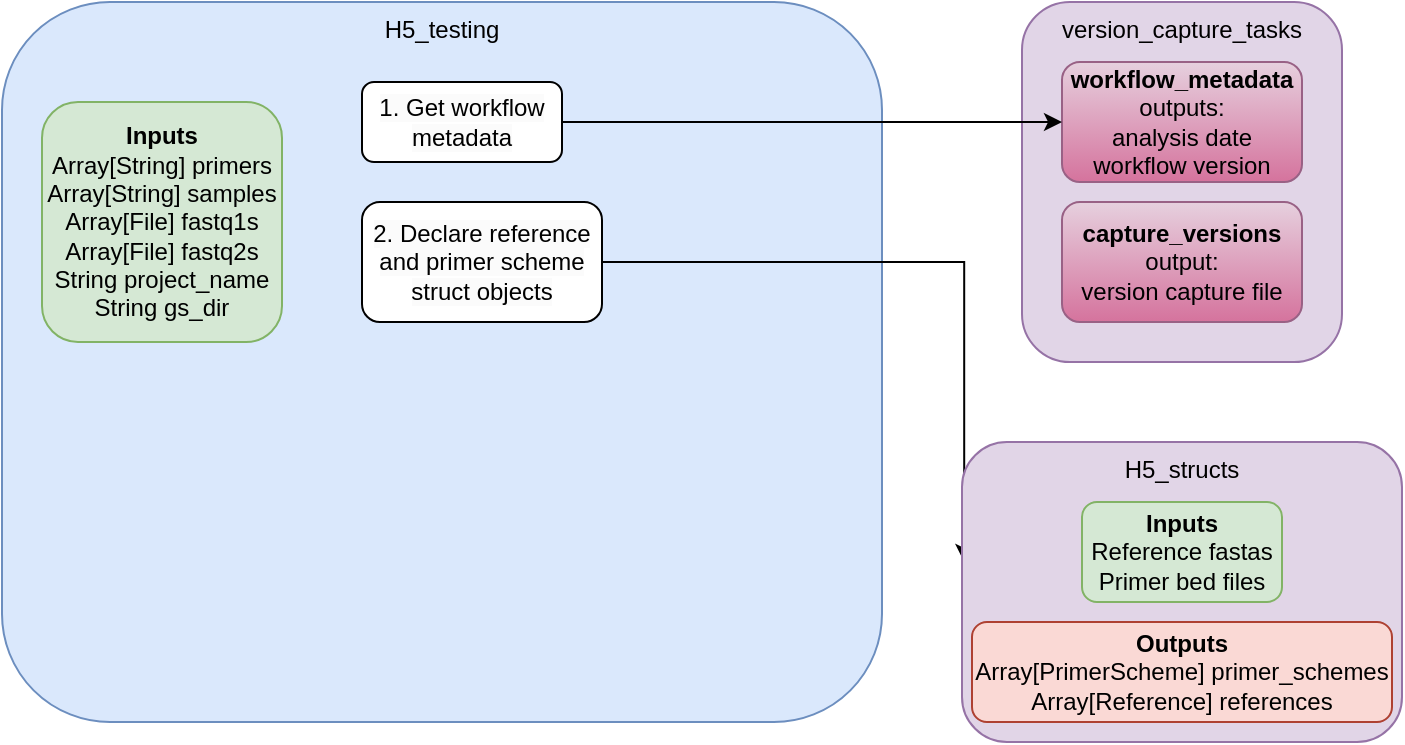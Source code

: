 <mxfile version="24.7.12">
  <diagram name="Page-1" id="GMDDIx7yCkg-b94p4l4E">
    <mxGraphModel dx="1434" dy="738" grid="1" gridSize="10" guides="1" tooltips="1" connect="1" arrows="1" fold="1" page="1" pageScale="1" pageWidth="850" pageHeight="1100" math="0" shadow="0">
      <root>
        <mxCell id="0" />
        <mxCell id="1" parent="0" />
        <mxCell id="-yUBXSq1VkXAMvy7D73L-1" value="&lt;div style=&quot;&quot;&gt;&lt;span style=&quot;background-color: initial;&quot;&gt;H5_testing&lt;/span&gt;&lt;/div&gt;" style="rounded=1;whiteSpace=wrap;html=1;align=center;horizontal=1;verticalAlign=top;fillColor=#dae8fc;strokeColor=#6c8ebf;" vertex="1" parent="1">
          <mxGeometry x="40" y="30" width="440" height="360" as="geometry" />
        </mxCell>
        <mxCell id="-yUBXSq1VkXAMvy7D73L-3" value="&lt;div style=&quot;&quot;&gt;&lt;b style=&quot;background-color: initial;&quot;&gt;Inputs&lt;/b&gt;&lt;/div&gt;&lt;div&gt;&lt;div&gt;Array[String] primers&lt;/div&gt;&lt;div&gt;Array[String] samples&lt;/div&gt;&lt;div&gt;Array[File] fastq1s&lt;/div&gt;&lt;div&gt;Array[File] fastq2s&lt;/div&gt;&lt;div&gt;String project_name&lt;/div&gt;&lt;div&gt;String gs_dir&lt;/div&gt;&lt;/div&gt;" style="rounded=1;whiteSpace=wrap;html=1;verticalAlign=middle;align=center;fillColor=#d5e8d4;strokeColor=#82b366;" vertex="1" parent="1">
          <mxGeometry x="60" y="80" width="120" height="120" as="geometry" />
        </mxCell>
        <mxCell id="-yUBXSq1VkXAMvy7D73L-9" style="edgeStyle=orthogonalEdgeStyle;rounded=0;orthogonalLoop=1;jettySize=auto;html=1;entryX=0.005;entryY=0.4;entryDx=0;entryDy=0;entryPerimeter=0;exitX=1;exitY=0.5;exitDx=0;exitDy=0;" edge="1" parent="1" source="-yUBXSq1VkXAMvy7D73L-14" target="-yUBXSq1VkXAMvy7D73L-4">
          <mxGeometry relative="1" as="geometry">
            <mxPoint x="360" y="250" as="sourcePoint" />
          </mxGeometry>
        </mxCell>
        <mxCell id="-yUBXSq1VkXAMvy7D73L-13" value="&lt;span style=&quot;color: rgb(0, 0, 0); font-family: Helvetica; font-size: 12px; font-style: normal; font-variant-ligatures: normal; font-variant-caps: normal; font-weight: 400; letter-spacing: normal; orphans: 2; text-align: center; text-indent: 0px; text-transform: none; widows: 2; word-spacing: 0px; -webkit-text-stroke-width: 0px; white-space: normal; background-color: rgb(251, 251, 251); text-decoration-thickness: initial; text-decoration-style: initial; text-decoration-color: initial; display: inline !important; float: none;&quot;&gt;1. Get workflow metadata&lt;/span&gt;" style="rounded=1;whiteSpace=wrap;html=1;" vertex="1" parent="1">
          <mxGeometry x="220" y="70" width="100" height="40" as="geometry" />
        </mxCell>
        <mxCell id="-yUBXSq1VkXAMvy7D73L-14" value="&lt;br&gt;&lt;span style=&quot;color: rgb(0, 0, 0); font-family: Helvetica; font-size: 12px; font-style: normal; font-variant-ligatures: normal; font-variant-caps: normal; font-weight: 400; letter-spacing: normal; orphans: 2; text-align: center; text-indent: 0px; text-transform: none; widows: 2; word-spacing: 0px; -webkit-text-stroke-width: 0px; white-space: normal; background-color: rgb(251, 251, 251); text-decoration-thickness: initial; text-decoration-style: initial; text-decoration-color: initial; display: inline !important; float: none;&quot;&gt;2. Declare reference and primer scheme struct objects&lt;/span&gt;&lt;div&gt;&lt;br/&gt;&lt;/div&gt;" style="rounded=1;whiteSpace=wrap;html=1;" vertex="1" parent="1">
          <mxGeometry x="220" y="130" width="120" height="60" as="geometry" />
        </mxCell>
        <mxCell id="-yUBXSq1VkXAMvy7D73L-15" value="" style="group" vertex="1" connectable="0" parent="1">
          <mxGeometry x="520" y="250" width="220" height="150" as="geometry" />
        </mxCell>
        <mxCell id="-yUBXSq1VkXAMvy7D73L-4" value="H5_structs" style="rounded=1;whiteSpace=wrap;html=1;verticalAlign=top;fillColor=#e1d5e7;strokeColor=#9673a6;" vertex="1" parent="-yUBXSq1VkXAMvy7D73L-15">
          <mxGeometry width="220" height="150" as="geometry" />
        </mxCell>
        <mxCell id="-yUBXSq1VkXAMvy7D73L-5" value="&lt;div style=&quot;&quot;&gt;&lt;b style=&quot;background-color: initial;&quot;&gt;Inputs&lt;/b&gt;&lt;/div&gt;&lt;div&gt;&lt;div&gt;Reference fastas&lt;/div&gt;&lt;/div&gt;&lt;div&gt;Primer bed files&lt;/div&gt;" style="rounded=1;whiteSpace=wrap;html=1;verticalAlign=middle;align=center;fillColor=#d5e8d4;strokeColor=#82b366;" vertex="1" parent="-yUBXSq1VkXAMvy7D73L-15">
          <mxGeometry x="60" y="30" width="100" height="50" as="geometry" />
        </mxCell>
        <mxCell id="-yUBXSq1VkXAMvy7D73L-6" value="&lt;div style=&quot;&quot;&gt;&lt;b style=&quot;background-color: initial;&quot;&gt;Outputs&lt;/b&gt;&lt;/div&gt;&lt;div&gt;Array[PrimerScheme] primer_schemes&lt;br&gt;&lt;/div&gt;&lt;div&gt;Array[Reference] references&lt;br&gt;&lt;/div&gt;" style="rounded=1;whiteSpace=wrap;html=1;verticalAlign=middle;align=center;fillColor=#fad9d5;strokeColor=#ae4132;" vertex="1" parent="-yUBXSq1VkXAMvy7D73L-15">
          <mxGeometry x="5" y="90" width="210" height="50" as="geometry" />
        </mxCell>
        <mxCell id="-yUBXSq1VkXAMvy7D73L-7" style="edgeStyle=orthogonalEdgeStyle;rounded=0;orthogonalLoop=1;jettySize=auto;html=1;exitX=0.5;exitY=1;exitDx=0;exitDy=0;" edge="1" parent="-yUBXSq1VkXAMvy7D73L-15" source="-yUBXSq1VkXAMvy7D73L-5" target="-yUBXSq1VkXAMvy7D73L-5">
          <mxGeometry relative="1" as="geometry" />
        </mxCell>
        <mxCell id="-yUBXSq1VkXAMvy7D73L-24" value="" style="group" vertex="1" connectable="0" parent="1">
          <mxGeometry x="550" y="30" width="160" height="180" as="geometry" />
        </mxCell>
        <mxCell id="-yUBXSq1VkXAMvy7D73L-16" value="version_capture_tasks" style="rounded=1;whiteSpace=wrap;html=1;verticalAlign=top;fillColor=#e1d5e7;strokeColor=#9673a6;" vertex="1" parent="-yUBXSq1VkXAMvy7D73L-24">
          <mxGeometry width="160" height="180" as="geometry" />
        </mxCell>
        <mxCell id="-yUBXSq1VkXAMvy7D73L-17" value="&lt;b&gt;workflow_metadata&lt;/b&gt;&lt;div&gt;outputs:&lt;/div&gt;&lt;div&gt;analysis date&lt;/div&gt;&lt;div&gt;workflow version&lt;/div&gt;" style="rounded=1;whiteSpace=wrap;html=1;fillColor=#e6d0de;gradientColor=#d5739d;strokeColor=#996185;" vertex="1" parent="-yUBXSq1VkXAMvy7D73L-24">
          <mxGeometry x="20" y="30" width="120" height="60" as="geometry" />
        </mxCell>
        <mxCell id="-yUBXSq1VkXAMvy7D73L-18" value="&lt;b&gt;capture_versions&lt;/b&gt;&lt;div&gt;output:&lt;/div&gt;&lt;div&gt;version capture file&lt;/div&gt;" style="rounded=1;whiteSpace=wrap;html=1;fillColor=#e6d0de;gradientColor=#d5739d;strokeColor=#996185;" vertex="1" parent="-yUBXSq1VkXAMvy7D73L-24">
          <mxGeometry x="20" y="100" width="120" height="60" as="geometry" />
        </mxCell>
        <mxCell id="-yUBXSq1VkXAMvy7D73L-25" style="edgeStyle=orthogonalEdgeStyle;rounded=0;orthogonalLoop=1;jettySize=auto;html=1;exitX=1;exitY=0.5;exitDx=0;exitDy=0;entryX=0;entryY=0.5;entryDx=0;entryDy=0;" edge="1" parent="1" source="-yUBXSq1VkXAMvy7D73L-13" target="-yUBXSq1VkXAMvy7D73L-17">
          <mxGeometry relative="1" as="geometry" />
        </mxCell>
      </root>
    </mxGraphModel>
  </diagram>
</mxfile>
